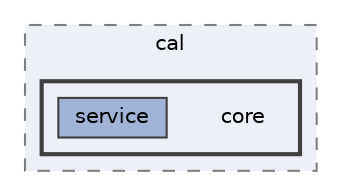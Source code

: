 digraph "repository/creditlimit/src/test/java/com/sterlite/cal/core"
{
 // LATEX_PDF_SIZE
  bgcolor="transparent";
  edge [fontname=Helvetica,fontsize=10,labelfontname=Helvetica,labelfontsize=10];
  node [fontname=Helvetica,fontsize=10,shape=box,height=0.2,width=0.4];
  compound=true
  subgraph clusterdir_202543cbbc1800d753bea9f50895ec05 {
    graph [ bgcolor="#edf0f7", pencolor="grey50", label="cal", fontname=Helvetica,fontsize=10 style="filled,dashed", URL="dir_202543cbbc1800d753bea9f50895ec05.html",tooltip=""]
  subgraph clusterdir_26ecccb527af55f4f5d848d8e76e14c5 {
    graph [ bgcolor="#edf0f7", pencolor="grey25", label="", fontname=Helvetica,fontsize=10 style="filled,bold", URL="dir_26ecccb527af55f4f5d848d8e76e14c5.html",tooltip=""]
    dir_26ecccb527af55f4f5d848d8e76e14c5 [shape=plaintext, label="core"];
  dir_68365c18fb72d9acaafcadefcfbcea77 [label="service", fillcolor="#a2b4d6", color="grey25", style="filled", URL="dir_68365c18fb72d9acaafcadefcfbcea77.html",tooltip=""];
  }
  }
}
